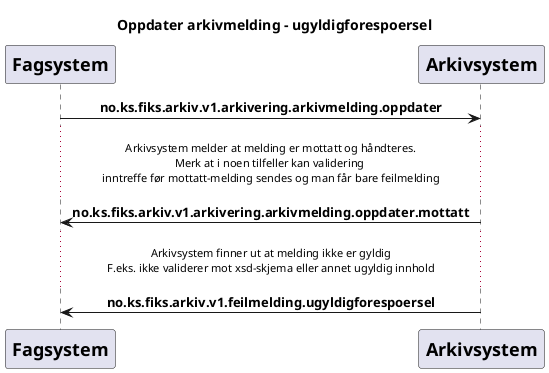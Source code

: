 @startuml
skinparam sequenceMessageAlign center

title "Oppdater arkivmelding - ugyldigforespoersel"

participant Fagsystem [
    = Fagsystem
]
participant Arkivsystem [
    = Arkivsystem
]

Fagsystem -> Arkivsystem : **no.ks.fiks.arkiv.v1.arkivering.arkivmelding.oppdater**
...Arkivsystem melder at melding er mottatt og håndteres.\nMerk at i noen tilfeller kan validering \ninntreffe før mottatt-melding sendes og man får bare feilmelding...
Arkivsystem -> Fagsystem : **no.ks.fiks.arkiv.v1.arkivering.arkivmelding.oppdater.mottatt**
...Arkivsystem finner ut at melding ikke er gyldig\nF.eks. ikke validerer mot xsd-skjema eller annet ugyldig innhold...
Arkivsystem -> Fagsystem : **no.ks.fiks.arkiv.v1.feilmelding.ugyldigforespoersel**

@enduml